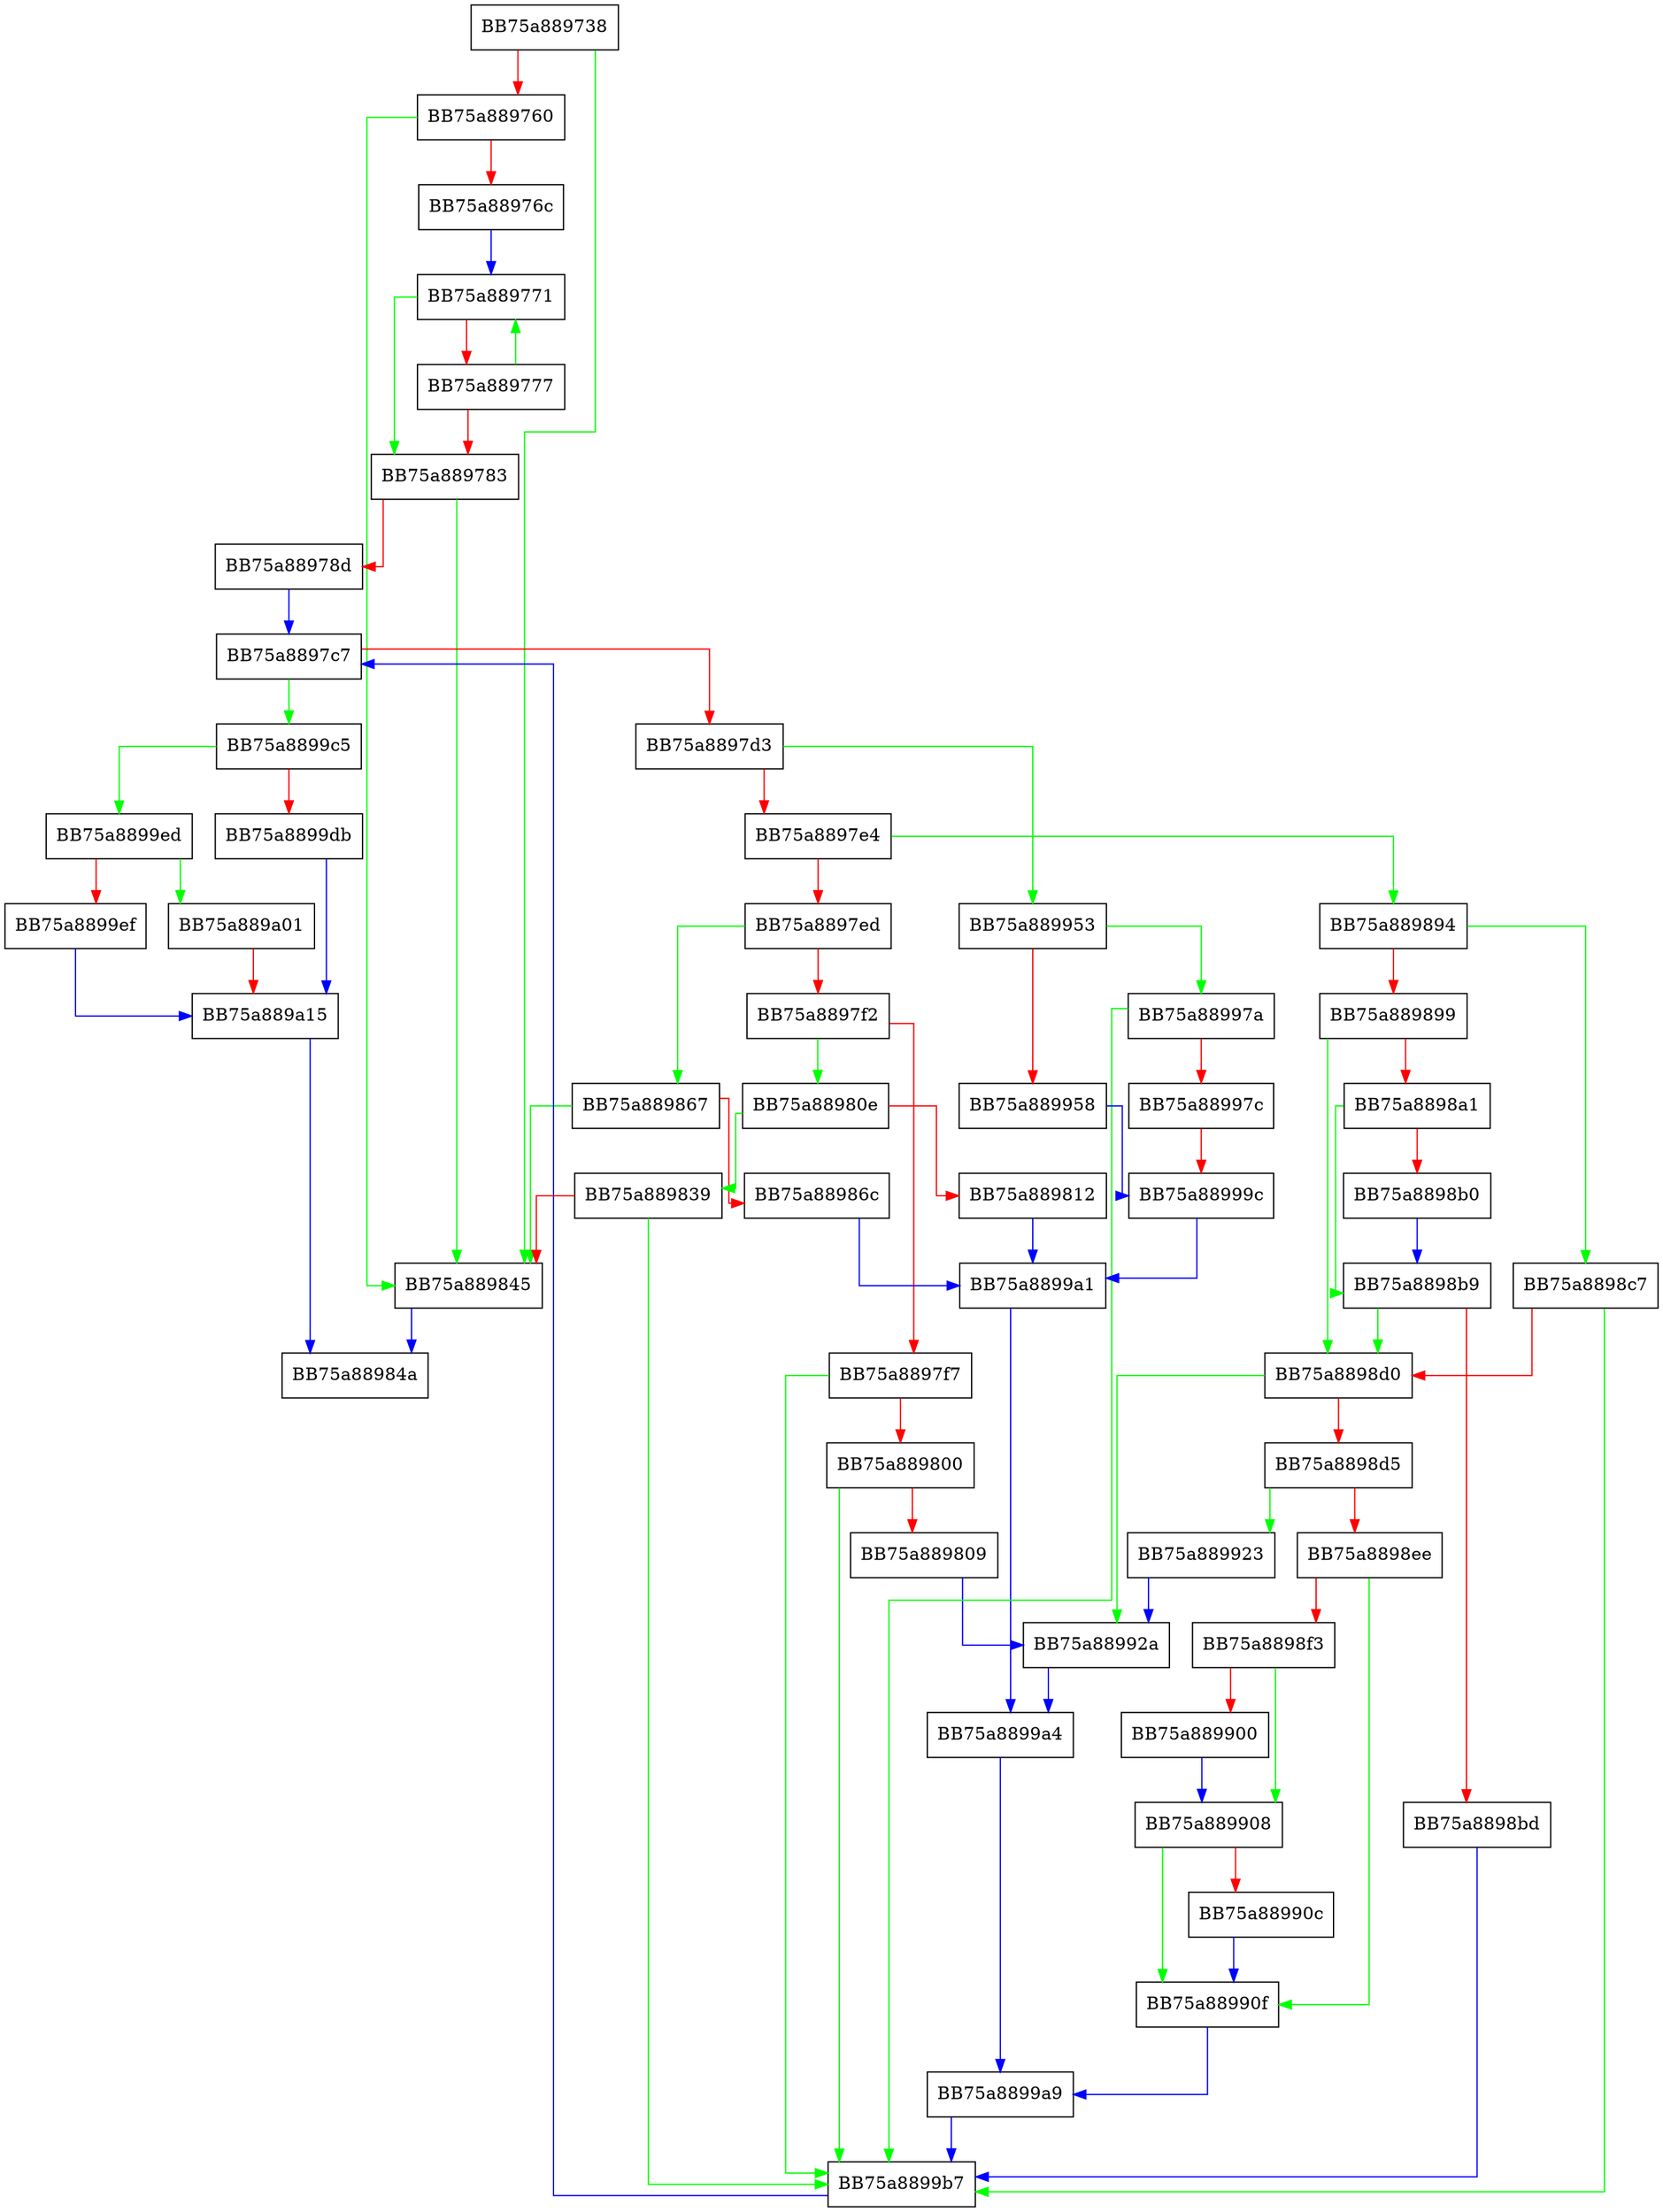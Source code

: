 digraph splitvirname {
  node [shape="box"];
  graph [splines=ortho];
  BB75a889738 -> BB75a889845 [color="green"];
  BB75a889738 -> BB75a889760 [color="red"];
  BB75a889760 -> BB75a889845 [color="green"];
  BB75a889760 -> BB75a88976c [color="red"];
  BB75a88976c -> BB75a889771 [color="blue"];
  BB75a889771 -> BB75a889783 [color="green"];
  BB75a889771 -> BB75a889777 [color="red"];
  BB75a889777 -> BB75a889771 [color="green"];
  BB75a889777 -> BB75a889783 [color="red"];
  BB75a889783 -> BB75a889845 [color="green"];
  BB75a889783 -> BB75a88978d [color="red"];
  BB75a88978d -> BB75a8897c7 [color="blue"];
  BB75a8897c7 -> BB75a8899c5 [color="green"];
  BB75a8897c7 -> BB75a8897d3 [color="red"];
  BB75a8897d3 -> BB75a889953 [color="green"];
  BB75a8897d3 -> BB75a8897e4 [color="red"];
  BB75a8897e4 -> BB75a889894 [color="green"];
  BB75a8897e4 -> BB75a8897ed [color="red"];
  BB75a8897ed -> BB75a889867 [color="green"];
  BB75a8897ed -> BB75a8897f2 [color="red"];
  BB75a8897f2 -> BB75a88980e [color="green"];
  BB75a8897f2 -> BB75a8897f7 [color="red"];
  BB75a8897f7 -> BB75a8899b7 [color="green"];
  BB75a8897f7 -> BB75a889800 [color="red"];
  BB75a889800 -> BB75a8899b7 [color="green"];
  BB75a889800 -> BB75a889809 [color="red"];
  BB75a889809 -> BB75a88992a [color="blue"];
  BB75a88980e -> BB75a889839 [color="green"];
  BB75a88980e -> BB75a889812 [color="red"];
  BB75a889812 -> BB75a8899a1 [color="blue"];
  BB75a889839 -> BB75a8899b7 [color="green"];
  BB75a889839 -> BB75a889845 [color="red"];
  BB75a889845 -> BB75a88984a [color="blue"];
  BB75a889867 -> BB75a889845 [color="green"];
  BB75a889867 -> BB75a88986c [color="red"];
  BB75a88986c -> BB75a8899a1 [color="blue"];
  BB75a889894 -> BB75a8898c7 [color="green"];
  BB75a889894 -> BB75a889899 [color="red"];
  BB75a889899 -> BB75a8898d0 [color="green"];
  BB75a889899 -> BB75a8898a1 [color="red"];
  BB75a8898a1 -> BB75a8898b9 [color="green"];
  BB75a8898a1 -> BB75a8898b0 [color="red"];
  BB75a8898b0 -> BB75a8898b9 [color="blue"];
  BB75a8898b9 -> BB75a8898d0 [color="green"];
  BB75a8898b9 -> BB75a8898bd [color="red"];
  BB75a8898bd -> BB75a8899b7 [color="blue"];
  BB75a8898c7 -> BB75a8899b7 [color="green"];
  BB75a8898c7 -> BB75a8898d0 [color="red"];
  BB75a8898d0 -> BB75a88992a [color="green"];
  BB75a8898d0 -> BB75a8898d5 [color="red"];
  BB75a8898d5 -> BB75a889923 [color="green"];
  BB75a8898d5 -> BB75a8898ee [color="red"];
  BB75a8898ee -> BB75a88990f [color="green"];
  BB75a8898ee -> BB75a8898f3 [color="red"];
  BB75a8898f3 -> BB75a889908 [color="green"];
  BB75a8898f3 -> BB75a889900 [color="red"];
  BB75a889900 -> BB75a889908 [color="blue"];
  BB75a889908 -> BB75a88990f [color="green"];
  BB75a889908 -> BB75a88990c [color="red"];
  BB75a88990c -> BB75a88990f [color="blue"];
  BB75a88990f -> BB75a8899a9 [color="blue"];
  BB75a889923 -> BB75a88992a [color="blue"];
  BB75a88992a -> BB75a8899a4 [color="blue"];
  BB75a889953 -> BB75a88997a [color="green"];
  BB75a889953 -> BB75a889958 [color="red"];
  BB75a889958 -> BB75a88999c [color="blue"];
  BB75a88997a -> BB75a8899b7 [color="green"];
  BB75a88997a -> BB75a88997c [color="red"];
  BB75a88997c -> BB75a88999c [color="red"];
  BB75a88999c -> BB75a8899a1 [color="blue"];
  BB75a8899a1 -> BB75a8899a4 [color="blue"];
  BB75a8899a4 -> BB75a8899a9 [color="blue"];
  BB75a8899a9 -> BB75a8899b7 [color="blue"];
  BB75a8899b7 -> BB75a8897c7 [color="blue"];
  BB75a8899c5 -> BB75a8899ed [color="green"];
  BB75a8899c5 -> BB75a8899db [color="red"];
  BB75a8899db -> BB75a889a15 [color="blue"];
  BB75a8899ed -> BB75a889a01 [color="green"];
  BB75a8899ed -> BB75a8899ef [color="red"];
  BB75a8899ef -> BB75a889a15 [color="blue"];
  BB75a889a01 -> BB75a889a15 [color="red"];
  BB75a889a15 -> BB75a88984a [color="blue"];
}